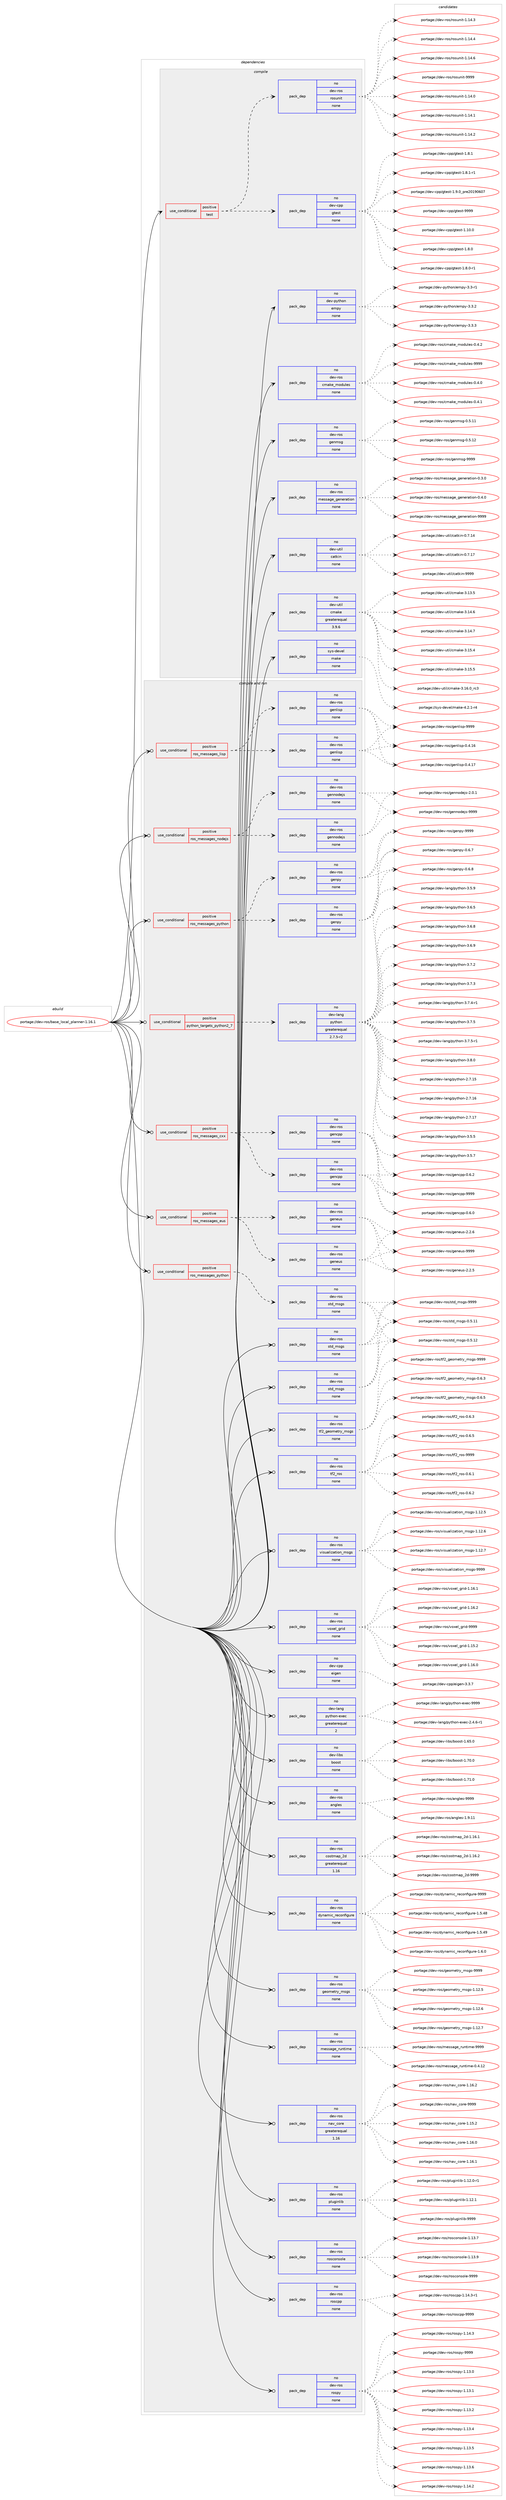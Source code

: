 digraph prolog {

# *************
# Graph options
# *************

newrank=true;
concentrate=true;
compound=true;
graph [rankdir=LR,fontname=Helvetica,fontsize=10,ranksep=1.5];#, ranksep=2.5, nodesep=0.2];
edge  [arrowhead=vee];
node  [fontname=Helvetica,fontsize=10];

# **********
# The ebuild
# **********

subgraph cluster_leftcol {
color=gray;
rank=same;
label=<<i>ebuild</i>>;
id [label="portage://dev-ros/base_local_planner-1.16.1", color=red, width=4, href="../dev-ros/base_local_planner-1.16.1.svg"];
}

# ****************
# The dependencies
# ****************

subgraph cluster_midcol {
color=gray;
label=<<i>dependencies</i>>;
subgraph cluster_compile {
fillcolor="#eeeeee";
style=filled;
label=<<i>compile</i>>;
subgraph cond42008 {
dependency183459 [label=<<TABLE BORDER="0" CELLBORDER="1" CELLSPACING="0" CELLPADDING="4"><TR><TD ROWSPAN="3" CELLPADDING="10">use_conditional</TD></TR><TR><TD>positive</TD></TR><TR><TD>test</TD></TR></TABLE>>, shape=none, color=red];
subgraph pack138033 {
dependency183460 [label=<<TABLE BORDER="0" CELLBORDER="1" CELLSPACING="0" CELLPADDING="4" WIDTH="220"><TR><TD ROWSPAN="6" CELLPADDING="30">pack_dep</TD></TR><TR><TD WIDTH="110">no</TD></TR><TR><TD>dev-cpp</TD></TR><TR><TD>gtest</TD></TR><TR><TD>none</TD></TR><TR><TD></TD></TR></TABLE>>, shape=none, color=blue];
}
dependency183459:e -> dependency183460:w [weight=20,style="dashed",arrowhead="vee"];
subgraph pack138034 {
dependency183461 [label=<<TABLE BORDER="0" CELLBORDER="1" CELLSPACING="0" CELLPADDING="4" WIDTH="220"><TR><TD ROWSPAN="6" CELLPADDING="30">pack_dep</TD></TR><TR><TD WIDTH="110">no</TD></TR><TR><TD>dev-ros</TD></TR><TR><TD>rosunit</TD></TR><TR><TD>none</TD></TR><TR><TD></TD></TR></TABLE>>, shape=none, color=blue];
}
dependency183459:e -> dependency183461:w [weight=20,style="dashed",arrowhead="vee"];
}
id:e -> dependency183459:w [weight=20,style="solid",arrowhead="vee"];
subgraph pack138035 {
dependency183462 [label=<<TABLE BORDER="0" CELLBORDER="1" CELLSPACING="0" CELLPADDING="4" WIDTH="220"><TR><TD ROWSPAN="6" CELLPADDING="30">pack_dep</TD></TR><TR><TD WIDTH="110">no</TD></TR><TR><TD>dev-python</TD></TR><TR><TD>empy</TD></TR><TR><TD>none</TD></TR><TR><TD></TD></TR></TABLE>>, shape=none, color=blue];
}
id:e -> dependency183462:w [weight=20,style="solid",arrowhead="vee"];
subgraph pack138036 {
dependency183463 [label=<<TABLE BORDER="0" CELLBORDER="1" CELLSPACING="0" CELLPADDING="4" WIDTH="220"><TR><TD ROWSPAN="6" CELLPADDING="30">pack_dep</TD></TR><TR><TD WIDTH="110">no</TD></TR><TR><TD>dev-ros</TD></TR><TR><TD>cmake_modules</TD></TR><TR><TD>none</TD></TR><TR><TD></TD></TR></TABLE>>, shape=none, color=blue];
}
id:e -> dependency183463:w [weight=20,style="solid",arrowhead="vee"];
subgraph pack138037 {
dependency183464 [label=<<TABLE BORDER="0" CELLBORDER="1" CELLSPACING="0" CELLPADDING="4" WIDTH="220"><TR><TD ROWSPAN="6" CELLPADDING="30">pack_dep</TD></TR><TR><TD WIDTH="110">no</TD></TR><TR><TD>dev-ros</TD></TR><TR><TD>genmsg</TD></TR><TR><TD>none</TD></TR><TR><TD></TD></TR></TABLE>>, shape=none, color=blue];
}
id:e -> dependency183464:w [weight=20,style="solid",arrowhead="vee"];
subgraph pack138038 {
dependency183465 [label=<<TABLE BORDER="0" CELLBORDER="1" CELLSPACING="0" CELLPADDING="4" WIDTH="220"><TR><TD ROWSPAN="6" CELLPADDING="30">pack_dep</TD></TR><TR><TD WIDTH="110">no</TD></TR><TR><TD>dev-ros</TD></TR><TR><TD>message_generation</TD></TR><TR><TD>none</TD></TR><TR><TD></TD></TR></TABLE>>, shape=none, color=blue];
}
id:e -> dependency183465:w [weight=20,style="solid",arrowhead="vee"];
subgraph pack138039 {
dependency183466 [label=<<TABLE BORDER="0" CELLBORDER="1" CELLSPACING="0" CELLPADDING="4" WIDTH="220"><TR><TD ROWSPAN="6" CELLPADDING="30">pack_dep</TD></TR><TR><TD WIDTH="110">no</TD></TR><TR><TD>dev-util</TD></TR><TR><TD>catkin</TD></TR><TR><TD>none</TD></TR><TR><TD></TD></TR></TABLE>>, shape=none, color=blue];
}
id:e -> dependency183466:w [weight=20,style="solid",arrowhead="vee"];
subgraph pack138040 {
dependency183467 [label=<<TABLE BORDER="0" CELLBORDER="1" CELLSPACING="0" CELLPADDING="4" WIDTH="220"><TR><TD ROWSPAN="6" CELLPADDING="30">pack_dep</TD></TR><TR><TD WIDTH="110">no</TD></TR><TR><TD>dev-util</TD></TR><TR><TD>cmake</TD></TR><TR><TD>greaterequal</TD></TR><TR><TD>3.9.6</TD></TR></TABLE>>, shape=none, color=blue];
}
id:e -> dependency183467:w [weight=20,style="solid",arrowhead="vee"];
subgraph pack138041 {
dependency183468 [label=<<TABLE BORDER="0" CELLBORDER="1" CELLSPACING="0" CELLPADDING="4" WIDTH="220"><TR><TD ROWSPAN="6" CELLPADDING="30">pack_dep</TD></TR><TR><TD WIDTH="110">no</TD></TR><TR><TD>sys-devel</TD></TR><TR><TD>make</TD></TR><TR><TD>none</TD></TR><TR><TD></TD></TR></TABLE>>, shape=none, color=blue];
}
id:e -> dependency183468:w [weight=20,style="solid",arrowhead="vee"];
}
subgraph cluster_compileandrun {
fillcolor="#eeeeee";
style=filled;
label=<<i>compile and run</i>>;
subgraph cond42009 {
dependency183469 [label=<<TABLE BORDER="0" CELLBORDER="1" CELLSPACING="0" CELLPADDING="4"><TR><TD ROWSPAN="3" CELLPADDING="10">use_conditional</TD></TR><TR><TD>positive</TD></TR><TR><TD>python_targets_python2_7</TD></TR></TABLE>>, shape=none, color=red];
subgraph pack138042 {
dependency183470 [label=<<TABLE BORDER="0" CELLBORDER="1" CELLSPACING="0" CELLPADDING="4" WIDTH="220"><TR><TD ROWSPAN="6" CELLPADDING="30">pack_dep</TD></TR><TR><TD WIDTH="110">no</TD></TR><TR><TD>dev-lang</TD></TR><TR><TD>python</TD></TR><TR><TD>greaterequal</TD></TR><TR><TD>2.7.5-r2</TD></TR></TABLE>>, shape=none, color=blue];
}
dependency183469:e -> dependency183470:w [weight=20,style="dashed",arrowhead="vee"];
}
id:e -> dependency183469:w [weight=20,style="solid",arrowhead="odotvee"];
subgraph cond42010 {
dependency183471 [label=<<TABLE BORDER="0" CELLBORDER="1" CELLSPACING="0" CELLPADDING="4"><TR><TD ROWSPAN="3" CELLPADDING="10">use_conditional</TD></TR><TR><TD>positive</TD></TR><TR><TD>ros_messages_cxx</TD></TR></TABLE>>, shape=none, color=red];
subgraph pack138043 {
dependency183472 [label=<<TABLE BORDER="0" CELLBORDER="1" CELLSPACING="0" CELLPADDING="4" WIDTH="220"><TR><TD ROWSPAN="6" CELLPADDING="30">pack_dep</TD></TR><TR><TD WIDTH="110">no</TD></TR><TR><TD>dev-ros</TD></TR><TR><TD>gencpp</TD></TR><TR><TD>none</TD></TR><TR><TD></TD></TR></TABLE>>, shape=none, color=blue];
}
dependency183471:e -> dependency183472:w [weight=20,style="dashed",arrowhead="vee"];
subgraph pack138044 {
dependency183473 [label=<<TABLE BORDER="0" CELLBORDER="1" CELLSPACING="0" CELLPADDING="4" WIDTH="220"><TR><TD ROWSPAN="6" CELLPADDING="30">pack_dep</TD></TR><TR><TD WIDTH="110">no</TD></TR><TR><TD>dev-ros</TD></TR><TR><TD>gencpp</TD></TR><TR><TD>none</TD></TR><TR><TD></TD></TR></TABLE>>, shape=none, color=blue];
}
dependency183471:e -> dependency183473:w [weight=20,style="dashed",arrowhead="vee"];
}
id:e -> dependency183471:w [weight=20,style="solid",arrowhead="odotvee"];
subgraph cond42011 {
dependency183474 [label=<<TABLE BORDER="0" CELLBORDER="1" CELLSPACING="0" CELLPADDING="4"><TR><TD ROWSPAN="3" CELLPADDING="10">use_conditional</TD></TR><TR><TD>positive</TD></TR><TR><TD>ros_messages_eus</TD></TR></TABLE>>, shape=none, color=red];
subgraph pack138045 {
dependency183475 [label=<<TABLE BORDER="0" CELLBORDER="1" CELLSPACING="0" CELLPADDING="4" WIDTH="220"><TR><TD ROWSPAN="6" CELLPADDING="30">pack_dep</TD></TR><TR><TD WIDTH="110">no</TD></TR><TR><TD>dev-ros</TD></TR><TR><TD>geneus</TD></TR><TR><TD>none</TD></TR><TR><TD></TD></TR></TABLE>>, shape=none, color=blue];
}
dependency183474:e -> dependency183475:w [weight=20,style="dashed",arrowhead="vee"];
subgraph pack138046 {
dependency183476 [label=<<TABLE BORDER="0" CELLBORDER="1" CELLSPACING="0" CELLPADDING="4" WIDTH="220"><TR><TD ROWSPAN="6" CELLPADDING="30">pack_dep</TD></TR><TR><TD WIDTH="110">no</TD></TR><TR><TD>dev-ros</TD></TR><TR><TD>geneus</TD></TR><TR><TD>none</TD></TR><TR><TD></TD></TR></TABLE>>, shape=none, color=blue];
}
dependency183474:e -> dependency183476:w [weight=20,style="dashed",arrowhead="vee"];
}
id:e -> dependency183474:w [weight=20,style="solid",arrowhead="odotvee"];
subgraph cond42012 {
dependency183477 [label=<<TABLE BORDER="0" CELLBORDER="1" CELLSPACING="0" CELLPADDING="4"><TR><TD ROWSPAN="3" CELLPADDING="10">use_conditional</TD></TR><TR><TD>positive</TD></TR><TR><TD>ros_messages_lisp</TD></TR></TABLE>>, shape=none, color=red];
subgraph pack138047 {
dependency183478 [label=<<TABLE BORDER="0" CELLBORDER="1" CELLSPACING="0" CELLPADDING="4" WIDTH="220"><TR><TD ROWSPAN="6" CELLPADDING="30">pack_dep</TD></TR><TR><TD WIDTH="110">no</TD></TR><TR><TD>dev-ros</TD></TR><TR><TD>genlisp</TD></TR><TR><TD>none</TD></TR><TR><TD></TD></TR></TABLE>>, shape=none, color=blue];
}
dependency183477:e -> dependency183478:w [weight=20,style="dashed",arrowhead="vee"];
subgraph pack138048 {
dependency183479 [label=<<TABLE BORDER="0" CELLBORDER="1" CELLSPACING="0" CELLPADDING="4" WIDTH="220"><TR><TD ROWSPAN="6" CELLPADDING="30">pack_dep</TD></TR><TR><TD WIDTH="110">no</TD></TR><TR><TD>dev-ros</TD></TR><TR><TD>genlisp</TD></TR><TR><TD>none</TD></TR><TR><TD></TD></TR></TABLE>>, shape=none, color=blue];
}
dependency183477:e -> dependency183479:w [weight=20,style="dashed",arrowhead="vee"];
}
id:e -> dependency183477:w [weight=20,style="solid",arrowhead="odotvee"];
subgraph cond42013 {
dependency183480 [label=<<TABLE BORDER="0" CELLBORDER="1" CELLSPACING="0" CELLPADDING="4"><TR><TD ROWSPAN="3" CELLPADDING="10">use_conditional</TD></TR><TR><TD>positive</TD></TR><TR><TD>ros_messages_nodejs</TD></TR></TABLE>>, shape=none, color=red];
subgraph pack138049 {
dependency183481 [label=<<TABLE BORDER="0" CELLBORDER="1" CELLSPACING="0" CELLPADDING="4" WIDTH="220"><TR><TD ROWSPAN="6" CELLPADDING="30">pack_dep</TD></TR><TR><TD WIDTH="110">no</TD></TR><TR><TD>dev-ros</TD></TR><TR><TD>gennodejs</TD></TR><TR><TD>none</TD></TR><TR><TD></TD></TR></TABLE>>, shape=none, color=blue];
}
dependency183480:e -> dependency183481:w [weight=20,style="dashed",arrowhead="vee"];
subgraph pack138050 {
dependency183482 [label=<<TABLE BORDER="0" CELLBORDER="1" CELLSPACING="0" CELLPADDING="4" WIDTH="220"><TR><TD ROWSPAN="6" CELLPADDING="30">pack_dep</TD></TR><TR><TD WIDTH="110">no</TD></TR><TR><TD>dev-ros</TD></TR><TR><TD>gennodejs</TD></TR><TR><TD>none</TD></TR><TR><TD></TD></TR></TABLE>>, shape=none, color=blue];
}
dependency183480:e -> dependency183482:w [weight=20,style="dashed",arrowhead="vee"];
}
id:e -> dependency183480:w [weight=20,style="solid",arrowhead="odotvee"];
subgraph cond42014 {
dependency183483 [label=<<TABLE BORDER="0" CELLBORDER="1" CELLSPACING="0" CELLPADDING="4"><TR><TD ROWSPAN="3" CELLPADDING="10">use_conditional</TD></TR><TR><TD>positive</TD></TR><TR><TD>ros_messages_python</TD></TR></TABLE>>, shape=none, color=red];
subgraph pack138051 {
dependency183484 [label=<<TABLE BORDER="0" CELLBORDER="1" CELLSPACING="0" CELLPADDING="4" WIDTH="220"><TR><TD ROWSPAN="6" CELLPADDING="30">pack_dep</TD></TR><TR><TD WIDTH="110">no</TD></TR><TR><TD>dev-ros</TD></TR><TR><TD>genpy</TD></TR><TR><TD>none</TD></TR><TR><TD></TD></TR></TABLE>>, shape=none, color=blue];
}
dependency183483:e -> dependency183484:w [weight=20,style="dashed",arrowhead="vee"];
subgraph pack138052 {
dependency183485 [label=<<TABLE BORDER="0" CELLBORDER="1" CELLSPACING="0" CELLPADDING="4" WIDTH="220"><TR><TD ROWSPAN="6" CELLPADDING="30">pack_dep</TD></TR><TR><TD WIDTH="110">no</TD></TR><TR><TD>dev-ros</TD></TR><TR><TD>genpy</TD></TR><TR><TD>none</TD></TR><TR><TD></TD></TR></TABLE>>, shape=none, color=blue];
}
dependency183483:e -> dependency183485:w [weight=20,style="dashed",arrowhead="vee"];
}
id:e -> dependency183483:w [weight=20,style="solid",arrowhead="odotvee"];
subgraph cond42015 {
dependency183486 [label=<<TABLE BORDER="0" CELLBORDER="1" CELLSPACING="0" CELLPADDING="4"><TR><TD ROWSPAN="3" CELLPADDING="10">use_conditional</TD></TR><TR><TD>positive</TD></TR><TR><TD>ros_messages_python</TD></TR></TABLE>>, shape=none, color=red];
subgraph pack138053 {
dependency183487 [label=<<TABLE BORDER="0" CELLBORDER="1" CELLSPACING="0" CELLPADDING="4" WIDTH="220"><TR><TD ROWSPAN="6" CELLPADDING="30">pack_dep</TD></TR><TR><TD WIDTH="110">no</TD></TR><TR><TD>dev-ros</TD></TR><TR><TD>std_msgs</TD></TR><TR><TD>none</TD></TR><TR><TD></TD></TR></TABLE>>, shape=none, color=blue];
}
dependency183486:e -> dependency183487:w [weight=20,style="dashed",arrowhead="vee"];
}
id:e -> dependency183486:w [weight=20,style="solid",arrowhead="odotvee"];
subgraph pack138054 {
dependency183488 [label=<<TABLE BORDER="0" CELLBORDER="1" CELLSPACING="0" CELLPADDING="4" WIDTH="220"><TR><TD ROWSPAN="6" CELLPADDING="30">pack_dep</TD></TR><TR><TD WIDTH="110">no</TD></TR><TR><TD>dev-cpp</TD></TR><TR><TD>eigen</TD></TR><TR><TD>none</TD></TR><TR><TD></TD></TR></TABLE>>, shape=none, color=blue];
}
id:e -> dependency183488:w [weight=20,style="solid",arrowhead="odotvee"];
subgraph pack138055 {
dependency183489 [label=<<TABLE BORDER="0" CELLBORDER="1" CELLSPACING="0" CELLPADDING="4" WIDTH="220"><TR><TD ROWSPAN="6" CELLPADDING="30">pack_dep</TD></TR><TR><TD WIDTH="110">no</TD></TR><TR><TD>dev-lang</TD></TR><TR><TD>python-exec</TD></TR><TR><TD>greaterequal</TD></TR><TR><TD>2</TD></TR></TABLE>>, shape=none, color=blue];
}
id:e -> dependency183489:w [weight=20,style="solid",arrowhead="odotvee"];
subgraph pack138056 {
dependency183490 [label=<<TABLE BORDER="0" CELLBORDER="1" CELLSPACING="0" CELLPADDING="4" WIDTH="220"><TR><TD ROWSPAN="6" CELLPADDING="30">pack_dep</TD></TR><TR><TD WIDTH="110">no</TD></TR><TR><TD>dev-libs</TD></TR><TR><TD>boost</TD></TR><TR><TD>none</TD></TR><TR><TD></TD></TR></TABLE>>, shape=none, color=blue];
}
id:e -> dependency183490:w [weight=20,style="solid",arrowhead="odotvee"];
subgraph pack138057 {
dependency183491 [label=<<TABLE BORDER="0" CELLBORDER="1" CELLSPACING="0" CELLPADDING="4" WIDTH="220"><TR><TD ROWSPAN="6" CELLPADDING="30">pack_dep</TD></TR><TR><TD WIDTH="110">no</TD></TR><TR><TD>dev-ros</TD></TR><TR><TD>angles</TD></TR><TR><TD>none</TD></TR><TR><TD></TD></TR></TABLE>>, shape=none, color=blue];
}
id:e -> dependency183491:w [weight=20,style="solid",arrowhead="odotvee"];
subgraph pack138058 {
dependency183492 [label=<<TABLE BORDER="0" CELLBORDER="1" CELLSPACING="0" CELLPADDING="4" WIDTH="220"><TR><TD ROWSPAN="6" CELLPADDING="30">pack_dep</TD></TR><TR><TD WIDTH="110">no</TD></TR><TR><TD>dev-ros</TD></TR><TR><TD>costmap_2d</TD></TR><TR><TD>greaterequal</TD></TR><TR><TD>1.16</TD></TR></TABLE>>, shape=none, color=blue];
}
id:e -> dependency183492:w [weight=20,style="solid",arrowhead="odotvee"];
subgraph pack138059 {
dependency183493 [label=<<TABLE BORDER="0" CELLBORDER="1" CELLSPACING="0" CELLPADDING="4" WIDTH="220"><TR><TD ROWSPAN="6" CELLPADDING="30">pack_dep</TD></TR><TR><TD WIDTH="110">no</TD></TR><TR><TD>dev-ros</TD></TR><TR><TD>dynamic_reconfigure</TD></TR><TR><TD>none</TD></TR><TR><TD></TD></TR></TABLE>>, shape=none, color=blue];
}
id:e -> dependency183493:w [weight=20,style="solid",arrowhead="odotvee"];
subgraph pack138060 {
dependency183494 [label=<<TABLE BORDER="0" CELLBORDER="1" CELLSPACING="0" CELLPADDING="4" WIDTH="220"><TR><TD ROWSPAN="6" CELLPADDING="30">pack_dep</TD></TR><TR><TD WIDTH="110">no</TD></TR><TR><TD>dev-ros</TD></TR><TR><TD>geometry_msgs</TD></TR><TR><TD>none</TD></TR><TR><TD></TD></TR></TABLE>>, shape=none, color=blue];
}
id:e -> dependency183494:w [weight=20,style="solid",arrowhead="odotvee"];
subgraph pack138061 {
dependency183495 [label=<<TABLE BORDER="0" CELLBORDER="1" CELLSPACING="0" CELLPADDING="4" WIDTH="220"><TR><TD ROWSPAN="6" CELLPADDING="30">pack_dep</TD></TR><TR><TD WIDTH="110">no</TD></TR><TR><TD>dev-ros</TD></TR><TR><TD>message_runtime</TD></TR><TR><TD>none</TD></TR><TR><TD></TD></TR></TABLE>>, shape=none, color=blue];
}
id:e -> dependency183495:w [weight=20,style="solid",arrowhead="odotvee"];
subgraph pack138062 {
dependency183496 [label=<<TABLE BORDER="0" CELLBORDER="1" CELLSPACING="0" CELLPADDING="4" WIDTH="220"><TR><TD ROWSPAN="6" CELLPADDING="30">pack_dep</TD></TR><TR><TD WIDTH="110">no</TD></TR><TR><TD>dev-ros</TD></TR><TR><TD>nav_core</TD></TR><TR><TD>greaterequal</TD></TR><TR><TD>1.16</TD></TR></TABLE>>, shape=none, color=blue];
}
id:e -> dependency183496:w [weight=20,style="solid",arrowhead="odotvee"];
subgraph pack138063 {
dependency183497 [label=<<TABLE BORDER="0" CELLBORDER="1" CELLSPACING="0" CELLPADDING="4" WIDTH="220"><TR><TD ROWSPAN="6" CELLPADDING="30">pack_dep</TD></TR><TR><TD WIDTH="110">no</TD></TR><TR><TD>dev-ros</TD></TR><TR><TD>pluginlib</TD></TR><TR><TD>none</TD></TR><TR><TD></TD></TR></TABLE>>, shape=none, color=blue];
}
id:e -> dependency183497:w [weight=20,style="solid",arrowhead="odotvee"];
subgraph pack138064 {
dependency183498 [label=<<TABLE BORDER="0" CELLBORDER="1" CELLSPACING="0" CELLPADDING="4" WIDTH="220"><TR><TD ROWSPAN="6" CELLPADDING="30">pack_dep</TD></TR><TR><TD WIDTH="110">no</TD></TR><TR><TD>dev-ros</TD></TR><TR><TD>rosconsole</TD></TR><TR><TD>none</TD></TR><TR><TD></TD></TR></TABLE>>, shape=none, color=blue];
}
id:e -> dependency183498:w [weight=20,style="solid",arrowhead="odotvee"];
subgraph pack138065 {
dependency183499 [label=<<TABLE BORDER="0" CELLBORDER="1" CELLSPACING="0" CELLPADDING="4" WIDTH="220"><TR><TD ROWSPAN="6" CELLPADDING="30">pack_dep</TD></TR><TR><TD WIDTH="110">no</TD></TR><TR><TD>dev-ros</TD></TR><TR><TD>roscpp</TD></TR><TR><TD>none</TD></TR><TR><TD></TD></TR></TABLE>>, shape=none, color=blue];
}
id:e -> dependency183499:w [weight=20,style="solid",arrowhead="odotvee"];
subgraph pack138066 {
dependency183500 [label=<<TABLE BORDER="0" CELLBORDER="1" CELLSPACING="0" CELLPADDING="4" WIDTH="220"><TR><TD ROWSPAN="6" CELLPADDING="30">pack_dep</TD></TR><TR><TD WIDTH="110">no</TD></TR><TR><TD>dev-ros</TD></TR><TR><TD>rospy</TD></TR><TR><TD>none</TD></TR><TR><TD></TD></TR></TABLE>>, shape=none, color=blue];
}
id:e -> dependency183500:w [weight=20,style="solid",arrowhead="odotvee"];
subgraph pack138067 {
dependency183501 [label=<<TABLE BORDER="0" CELLBORDER="1" CELLSPACING="0" CELLPADDING="4" WIDTH="220"><TR><TD ROWSPAN="6" CELLPADDING="30">pack_dep</TD></TR><TR><TD WIDTH="110">no</TD></TR><TR><TD>dev-ros</TD></TR><TR><TD>std_msgs</TD></TR><TR><TD>none</TD></TR><TR><TD></TD></TR></TABLE>>, shape=none, color=blue];
}
id:e -> dependency183501:w [weight=20,style="solid",arrowhead="odotvee"];
subgraph pack138068 {
dependency183502 [label=<<TABLE BORDER="0" CELLBORDER="1" CELLSPACING="0" CELLPADDING="4" WIDTH="220"><TR><TD ROWSPAN="6" CELLPADDING="30">pack_dep</TD></TR><TR><TD WIDTH="110">no</TD></TR><TR><TD>dev-ros</TD></TR><TR><TD>std_msgs</TD></TR><TR><TD>none</TD></TR><TR><TD></TD></TR></TABLE>>, shape=none, color=blue];
}
id:e -> dependency183502:w [weight=20,style="solid",arrowhead="odotvee"];
subgraph pack138069 {
dependency183503 [label=<<TABLE BORDER="0" CELLBORDER="1" CELLSPACING="0" CELLPADDING="4" WIDTH="220"><TR><TD ROWSPAN="6" CELLPADDING="30">pack_dep</TD></TR><TR><TD WIDTH="110">no</TD></TR><TR><TD>dev-ros</TD></TR><TR><TD>tf2_geometry_msgs</TD></TR><TR><TD>none</TD></TR><TR><TD></TD></TR></TABLE>>, shape=none, color=blue];
}
id:e -> dependency183503:w [weight=20,style="solid",arrowhead="odotvee"];
subgraph pack138070 {
dependency183504 [label=<<TABLE BORDER="0" CELLBORDER="1" CELLSPACING="0" CELLPADDING="4" WIDTH="220"><TR><TD ROWSPAN="6" CELLPADDING="30">pack_dep</TD></TR><TR><TD WIDTH="110">no</TD></TR><TR><TD>dev-ros</TD></TR><TR><TD>tf2_ros</TD></TR><TR><TD>none</TD></TR><TR><TD></TD></TR></TABLE>>, shape=none, color=blue];
}
id:e -> dependency183504:w [weight=20,style="solid",arrowhead="odotvee"];
subgraph pack138071 {
dependency183505 [label=<<TABLE BORDER="0" CELLBORDER="1" CELLSPACING="0" CELLPADDING="4" WIDTH="220"><TR><TD ROWSPAN="6" CELLPADDING="30">pack_dep</TD></TR><TR><TD WIDTH="110">no</TD></TR><TR><TD>dev-ros</TD></TR><TR><TD>visualization_msgs</TD></TR><TR><TD>none</TD></TR><TR><TD></TD></TR></TABLE>>, shape=none, color=blue];
}
id:e -> dependency183505:w [weight=20,style="solid",arrowhead="odotvee"];
subgraph pack138072 {
dependency183506 [label=<<TABLE BORDER="0" CELLBORDER="1" CELLSPACING="0" CELLPADDING="4" WIDTH="220"><TR><TD ROWSPAN="6" CELLPADDING="30">pack_dep</TD></TR><TR><TD WIDTH="110">no</TD></TR><TR><TD>dev-ros</TD></TR><TR><TD>voxel_grid</TD></TR><TR><TD>none</TD></TR><TR><TD></TD></TR></TABLE>>, shape=none, color=blue];
}
id:e -> dependency183506:w [weight=20,style="solid",arrowhead="odotvee"];
}
subgraph cluster_run {
fillcolor="#eeeeee";
style=filled;
label=<<i>run</i>>;
}
}

# **************
# The candidates
# **************

subgraph cluster_choices {
rank=same;
color=gray;
label=<<i>candidates</i>>;

subgraph choice138033 {
color=black;
nodesep=1;
choiceportage10010111845991121124710311610111511645494649484648 [label="portage://dev-cpp/gtest-1.10.0", color=red, width=4,href="../dev-cpp/gtest-1.10.0.svg"];
choiceportage100101118459911211247103116101115116454946564648 [label="portage://dev-cpp/gtest-1.8.0", color=red, width=4,href="../dev-cpp/gtest-1.8.0.svg"];
choiceportage1001011184599112112471031161011151164549465646484511449 [label="portage://dev-cpp/gtest-1.8.0-r1", color=red, width=4,href="../dev-cpp/gtest-1.8.0-r1.svg"];
choiceportage100101118459911211247103116101115116454946564649 [label="portage://dev-cpp/gtest-1.8.1", color=red, width=4,href="../dev-cpp/gtest-1.8.1.svg"];
choiceportage1001011184599112112471031161011151164549465646494511449 [label="portage://dev-cpp/gtest-1.8.1-r1", color=red, width=4,href="../dev-cpp/gtest-1.8.1-r1.svg"];
choiceportage100101118459911211247103116101115116454946574648951121141015048495748544855 [label="portage://dev-cpp/gtest-1.9.0_pre20190607", color=red, width=4,href="../dev-cpp/gtest-1.9.0_pre20190607.svg"];
choiceportage1001011184599112112471031161011151164557575757 [label="portage://dev-cpp/gtest-9999", color=red, width=4,href="../dev-cpp/gtest-9999.svg"];
dependency183460:e -> choiceportage10010111845991121124710311610111511645494649484648:w [style=dotted,weight="100"];
dependency183460:e -> choiceportage100101118459911211247103116101115116454946564648:w [style=dotted,weight="100"];
dependency183460:e -> choiceportage1001011184599112112471031161011151164549465646484511449:w [style=dotted,weight="100"];
dependency183460:e -> choiceportage100101118459911211247103116101115116454946564649:w [style=dotted,weight="100"];
dependency183460:e -> choiceportage1001011184599112112471031161011151164549465646494511449:w [style=dotted,weight="100"];
dependency183460:e -> choiceportage100101118459911211247103116101115116454946574648951121141015048495748544855:w [style=dotted,weight="100"];
dependency183460:e -> choiceportage1001011184599112112471031161011151164557575757:w [style=dotted,weight="100"];
}
subgraph choice138034 {
color=black;
nodesep=1;
choiceportage100101118451141111154711411111511711010511645494649524648 [label="portage://dev-ros/rosunit-1.14.0", color=red, width=4,href="../dev-ros/rosunit-1.14.0.svg"];
choiceportage100101118451141111154711411111511711010511645494649524649 [label="portage://dev-ros/rosunit-1.14.1", color=red, width=4,href="../dev-ros/rosunit-1.14.1.svg"];
choiceportage100101118451141111154711411111511711010511645494649524650 [label="portage://dev-ros/rosunit-1.14.2", color=red, width=4,href="../dev-ros/rosunit-1.14.2.svg"];
choiceportage100101118451141111154711411111511711010511645494649524651 [label="portage://dev-ros/rosunit-1.14.3", color=red, width=4,href="../dev-ros/rosunit-1.14.3.svg"];
choiceportage100101118451141111154711411111511711010511645494649524652 [label="portage://dev-ros/rosunit-1.14.4", color=red, width=4,href="../dev-ros/rosunit-1.14.4.svg"];
choiceportage100101118451141111154711411111511711010511645494649524654 [label="portage://dev-ros/rosunit-1.14.6", color=red, width=4,href="../dev-ros/rosunit-1.14.6.svg"];
choiceportage10010111845114111115471141111151171101051164557575757 [label="portage://dev-ros/rosunit-9999", color=red, width=4,href="../dev-ros/rosunit-9999.svg"];
dependency183461:e -> choiceportage100101118451141111154711411111511711010511645494649524648:w [style=dotted,weight="100"];
dependency183461:e -> choiceportage100101118451141111154711411111511711010511645494649524649:w [style=dotted,weight="100"];
dependency183461:e -> choiceportage100101118451141111154711411111511711010511645494649524650:w [style=dotted,weight="100"];
dependency183461:e -> choiceportage100101118451141111154711411111511711010511645494649524651:w [style=dotted,weight="100"];
dependency183461:e -> choiceportage100101118451141111154711411111511711010511645494649524652:w [style=dotted,weight="100"];
dependency183461:e -> choiceportage100101118451141111154711411111511711010511645494649524654:w [style=dotted,weight="100"];
dependency183461:e -> choiceportage10010111845114111115471141111151171101051164557575757:w [style=dotted,weight="100"];
}
subgraph choice138035 {
color=black;
nodesep=1;
choiceportage1001011184511212111610411111047101109112121455146514511449 [label="portage://dev-python/empy-3.3-r1", color=red, width=4,href="../dev-python/empy-3.3-r1.svg"];
choiceportage1001011184511212111610411111047101109112121455146514650 [label="portage://dev-python/empy-3.3.2", color=red, width=4,href="../dev-python/empy-3.3.2.svg"];
choiceportage1001011184511212111610411111047101109112121455146514651 [label="portage://dev-python/empy-3.3.3", color=red, width=4,href="../dev-python/empy-3.3.3.svg"];
dependency183462:e -> choiceportage1001011184511212111610411111047101109112121455146514511449:w [style=dotted,weight="100"];
dependency183462:e -> choiceportage1001011184511212111610411111047101109112121455146514650:w [style=dotted,weight="100"];
dependency183462:e -> choiceportage1001011184511212111610411111047101109112121455146514651:w [style=dotted,weight="100"];
}
subgraph choice138036 {
color=black;
nodesep=1;
choiceportage1001011184511411111547991099710710195109111100117108101115454846524648 [label="portage://dev-ros/cmake_modules-0.4.0", color=red, width=4,href="../dev-ros/cmake_modules-0.4.0.svg"];
choiceportage1001011184511411111547991099710710195109111100117108101115454846524649 [label="portage://dev-ros/cmake_modules-0.4.1", color=red, width=4,href="../dev-ros/cmake_modules-0.4.1.svg"];
choiceportage1001011184511411111547991099710710195109111100117108101115454846524650 [label="portage://dev-ros/cmake_modules-0.4.2", color=red, width=4,href="../dev-ros/cmake_modules-0.4.2.svg"];
choiceportage10010111845114111115479910997107101951091111001171081011154557575757 [label="portage://dev-ros/cmake_modules-9999", color=red, width=4,href="../dev-ros/cmake_modules-9999.svg"];
dependency183463:e -> choiceportage1001011184511411111547991099710710195109111100117108101115454846524648:w [style=dotted,weight="100"];
dependency183463:e -> choiceportage1001011184511411111547991099710710195109111100117108101115454846524649:w [style=dotted,weight="100"];
dependency183463:e -> choiceportage1001011184511411111547991099710710195109111100117108101115454846524650:w [style=dotted,weight="100"];
dependency183463:e -> choiceportage10010111845114111115479910997107101951091111001171081011154557575757:w [style=dotted,weight="100"];
}
subgraph choice138037 {
color=black;
nodesep=1;
choiceportage100101118451141111154710310111010911510345484653464949 [label="portage://dev-ros/genmsg-0.5.11", color=red, width=4,href="../dev-ros/genmsg-0.5.11.svg"];
choiceportage100101118451141111154710310111010911510345484653464950 [label="portage://dev-ros/genmsg-0.5.12", color=red, width=4,href="../dev-ros/genmsg-0.5.12.svg"];
choiceportage10010111845114111115471031011101091151034557575757 [label="portage://dev-ros/genmsg-9999", color=red, width=4,href="../dev-ros/genmsg-9999.svg"];
dependency183464:e -> choiceportage100101118451141111154710310111010911510345484653464949:w [style=dotted,weight="100"];
dependency183464:e -> choiceportage100101118451141111154710310111010911510345484653464950:w [style=dotted,weight="100"];
dependency183464:e -> choiceportage10010111845114111115471031011101091151034557575757:w [style=dotted,weight="100"];
}
subgraph choice138038 {
color=black;
nodesep=1;
choiceportage1001011184511411111547109101115115971031019510310111010111497116105111110454846514648 [label="portage://dev-ros/message_generation-0.3.0", color=red, width=4,href="../dev-ros/message_generation-0.3.0.svg"];
choiceportage1001011184511411111547109101115115971031019510310111010111497116105111110454846524648 [label="portage://dev-ros/message_generation-0.4.0", color=red, width=4,href="../dev-ros/message_generation-0.4.0.svg"];
choiceportage10010111845114111115471091011151159710310195103101110101114971161051111104557575757 [label="portage://dev-ros/message_generation-9999", color=red, width=4,href="../dev-ros/message_generation-9999.svg"];
dependency183465:e -> choiceportage1001011184511411111547109101115115971031019510310111010111497116105111110454846514648:w [style=dotted,weight="100"];
dependency183465:e -> choiceportage1001011184511411111547109101115115971031019510310111010111497116105111110454846524648:w [style=dotted,weight="100"];
dependency183465:e -> choiceportage10010111845114111115471091011151159710310195103101110101114971161051111104557575757:w [style=dotted,weight="100"];
}
subgraph choice138039 {
color=black;
nodesep=1;
choiceportage1001011184511711610510847999711610710511045484655464952 [label="portage://dev-util/catkin-0.7.14", color=red, width=4,href="../dev-util/catkin-0.7.14.svg"];
choiceportage1001011184511711610510847999711610710511045484655464955 [label="portage://dev-util/catkin-0.7.17", color=red, width=4,href="../dev-util/catkin-0.7.17.svg"];
choiceportage100101118451171161051084799971161071051104557575757 [label="portage://dev-util/catkin-9999", color=red, width=4,href="../dev-util/catkin-9999.svg"];
dependency183466:e -> choiceportage1001011184511711610510847999711610710511045484655464952:w [style=dotted,weight="100"];
dependency183466:e -> choiceportage1001011184511711610510847999711610710511045484655464955:w [style=dotted,weight="100"];
dependency183466:e -> choiceportage100101118451171161051084799971161071051104557575757:w [style=dotted,weight="100"];
}
subgraph choice138040 {
color=black;
nodesep=1;
choiceportage1001011184511711610510847991099710710145514649514653 [label="portage://dev-util/cmake-3.13.5", color=red, width=4,href="../dev-util/cmake-3.13.5.svg"];
choiceportage1001011184511711610510847991099710710145514649524654 [label="portage://dev-util/cmake-3.14.6", color=red, width=4,href="../dev-util/cmake-3.14.6.svg"];
choiceportage1001011184511711610510847991099710710145514649524655 [label="portage://dev-util/cmake-3.14.7", color=red, width=4,href="../dev-util/cmake-3.14.7.svg"];
choiceportage1001011184511711610510847991099710710145514649534652 [label="portage://dev-util/cmake-3.15.4", color=red, width=4,href="../dev-util/cmake-3.15.4.svg"];
choiceportage1001011184511711610510847991099710710145514649534653 [label="portage://dev-util/cmake-3.15.5", color=red, width=4,href="../dev-util/cmake-3.15.5.svg"];
choiceportage1001011184511711610510847991099710710145514649544648951149951 [label="portage://dev-util/cmake-3.16.0_rc3", color=red, width=4,href="../dev-util/cmake-3.16.0_rc3.svg"];
dependency183467:e -> choiceportage1001011184511711610510847991099710710145514649514653:w [style=dotted,weight="100"];
dependency183467:e -> choiceportage1001011184511711610510847991099710710145514649524654:w [style=dotted,weight="100"];
dependency183467:e -> choiceportage1001011184511711610510847991099710710145514649524655:w [style=dotted,weight="100"];
dependency183467:e -> choiceportage1001011184511711610510847991099710710145514649534652:w [style=dotted,weight="100"];
dependency183467:e -> choiceportage1001011184511711610510847991099710710145514649534653:w [style=dotted,weight="100"];
dependency183467:e -> choiceportage1001011184511711610510847991099710710145514649544648951149951:w [style=dotted,weight="100"];
}
subgraph choice138041 {
color=black;
nodesep=1;
choiceportage1151211154510010111810110847109971071014552465046494511452 [label="portage://sys-devel/make-4.2.1-r4", color=red, width=4,href="../sys-devel/make-4.2.1-r4.svg"];
dependency183468:e -> choiceportage1151211154510010111810110847109971071014552465046494511452:w [style=dotted,weight="100"];
}
subgraph choice138042 {
color=black;
nodesep=1;
choiceportage10010111845108971101034711212111610411111045504655464953 [label="portage://dev-lang/python-2.7.15", color=red, width=4,href="../dev-lang/python-2.7.15.svg"];
choiceportage10010111845108971101034711212111610411111045504655464954 [label="portage://dev-lang/python-2.7.16", color=red, width=4,href="../dev-lang/python-2.7.16.svg"];
choiceportage10010111845108971101034711212111610411111045504655464955 [label="portage://dev-lang/python-2.7.17", color=red, width=4,href="../dev-lang/python-2.7.17.svg"];
choiceportage100101118451089711010347112121116104111110455146534653 [label="portage://dev-lang/python-3.5.5", color=red, width=4,href="../dev-lang/python-3.5.5.svg"];
choiceportage100101118451089711010347112121116104111110455146534655 [label="portage://dev-lang/python-3.5.7", color=red, width=4,href="../dev-lang/python-3.5.7.svg"];
choiceportage100101118451089711010347112121116104111110455146534657 [label="portage://dev-lang/python-3.5.9", color=red, width=4,href="../dev-lang/python-3.5.9.svg"];
choiceportage100101118451089711010347112121116104111110455146544653 [label="portage://dev-lang/python-3.6.5", color=red, width=4,href="../dev-lang/python-3.6.5.svg"];
choiceportage100101118451089711010347112121116104111110455146544656 [label="portage://dev-lang/python-3.6.8", color=red, width=4,href="../dev-lang/python-3.6.8.svg"];
choiceportage100101118451089711010347112121116104111110455146544657 [label="portage://dev-lang/python-3.6.9", color=red, width=4,href="../dev-lang/python-3.6.9.svg"];
choiceportage100101118451089711010347112121116104111110455146554650 [label="portage://dev-lang/python-3.7.2", color=red, width=4,href="../dev-lang/python-3.7.2.svg"];
choiceportage100101118451089711010347112121116104111110455146554651 [label="portage://dev-lang/python-3.7.3", color=red, width=4,href="../dev-lang/python-3.7.3.svg"];
choiceportage1001011184510897110103471121211161041111104551465546524511449 [label="portage://dev-lang/python-3.7.4-r1", color=red, width=4,href="../dev-lang/python-3.7.4-r1.svg"];
choiceportage100101118451089711010347112121116104111110455146554653 [label="portage://dev-lang/python-3.7.5", color=red, width=4,href="../dev-lang/python-3.7.5.svg"];
choiceportage1001011184510897110103471121211161041111104551465546534511449 [label="portage://dev-lang/python-3.7.5-r1", color=red, width=4,href="../dev-lang/python-3.7.5-r1.svg"];
choiceportage100101118451089711010347112121116104111110455146564648 [label="portage://dev-lang/python-3.8.0", color=red, width=4,href="../dev-lang/python-3.8.0.svg"];
dependency183470:e -> choiceportage10010111845108971101034711212111610411111045504655464953:w [style=dotted,weight="100"];
dependency183470:e -> choiceportage10010111845108971101034711212111610411111045504655464954:w [style=dotted,weight="100"];
dependency183470:e -> choiceportage10010111845108971101034711212111610411111045504655464955:w [style=dotted,weight="100"];
dependency183470:e -> choiceportage100101118451089711010347112121116104111110455146534653:w [style=dotted,weight="100"];
dependency183470:e -> choiceportage100101118451089711010347112121116104111110455146534655:w [style=dotted,weight="100"];
dependency183470:e -> choiceportage100101118451089711010347112121116104111110455146534657:w [style=dotted,weight="100"];
dependency183470:e -> choiceportage100101118451089711010347112121116104111110455146544653:w [style=dotted,weight="100"];
dependency183470:e -> choiceportage100101118451089711010347112121116104111110455146544656:w [style=dotted,weight="100"];
dependency183470:e -> choiceportage100101118451089711010347112121116104111110455146544657:w [style=dotted,weight="100"];
dependency183470:e -> choiceportage100101118451089711010347112121116104111110455146554650:w [style=dotted,weight="100"];
dependency183470:e -> choiceportage100101118451089711010347112121116104111110455146554651:w [style=dotted,weight="100"];
dependency183470:e -> choiceportage1001011184510897110103471121211161041111104551465546524511449:w [style=dotted,weight="100"];
dependency183470:e -> choiceportage100101118451089711010347112121116104111110455146554653:w [style=dotted,weight="100"];
dependency183470:e -> choiceportage1001011184510897110103471121211161041111104551465546534511449:w [style=dotted,weight="100"];
dependency183470:e -> choiceportage100101118451089711010347112121116104111110455146564648:w [style=dotted,weight="100"];
}
subgraph choice138043 {
color=black;
nodesep=1;
choiceportage100101118451141111154710310111099112112454846544648 [label="portage://dev-ros/gencpp-0.6.0", color=red, width=4,href="../dev-ros/gencpp-0.6.0.svg"];
choiceportage100101118451141111154710310111099112112454846544650 [label="portage://dev-ros/gencpp-0.6.2", color=red, width=4,href="../dev-ros/gencpp-0.6.2.svg"];
choiceportage1001011184511411111547103101110991121124557575757 [label="portage://dev-ros/gencpp-9999", color=red, width=4,href="../dev-ros/gencpp-9999.svg"];
dependency183472:e -> choiceportage100101118451141111154710310111099112112454846544648:w [style=dotted,weight="100"];
dependency183472:e -> choiceportage100101118451141111154710310111099112112454846544650:w [style=dotted,weight="100"];
dependency183472:e -> choiceportage1001011184511411111547103101110991121124557575757:w [style=dotted,weight="100"];
}
subgraph choice138044 {
color=black;
nodesep=1;
choiceportage100101118451141111154710310111099112112454846544648 [label="portage://dev-ros/gencpp-0.6.0", color=red, width=4,href="../dev-ros/gencpp-0.6.0.svg"];
choiceportage100101118451141111154710310111099112112454846544650 [label="portage://dev-ros/gencpp-0.6.2", color=red, width=4,href="../dev-ros/gencpp-0.6.2.svg"];
choiceportage1001011184511411111547103101110991121124557575757 [label="portage://dev-ros/gencpp-9999", color=red, width=4,href="../dev-ros/gencpp-9999.svg"];
dependency183473:e -> choiceportage100101118451141111154710310111099112112454846544648:w [style=dotted,weight="100"];
dependency183473:e -> choiceportage100101118451141111154710310111099112112454846544650:w [style=dotted,weight="100"];
dependency183473:e -> choiceportage1001011184511411111547103101110991121124557575757:w [style=dotted,weight="100"];
}
subgraph choice138045 {
color=black;
nodesep=1;
choiceportage1001011184511411111547103101110101117115455046504653 [label="portage://dev-ros/geneus-2.2.5", color=red, width=4,href="../dev-ros/geneus-2.2.5.svg"];
choiceportage1001011184511411111547103101110101117115455046504654 [label="portage://dev-ros/geneus-2.2.6", color=red, width=4,href="../dev-ros/geneus-2.2.6.svg"];
choiceportage10010111845114111115471031011101011171154557575757 [label="portage://dev-ros/geneus-9999", color=red, width=4,href="../dev-ros/geneus-9999.svg"];
dependency183475:e -> choiceportage1001011184511411111547103101110101117115455046504653:w [style=dotted,weight="100"];
dependency183475:e -> choiceportage1001011184511411111547103101110101117115455046504654:w [style=dotted,weight="100"];
dependency183475:e -> choiceportage10010111845114111115471031011101011171154557575757:w [style=dotted,weight="100"];
}
subgraph choice138046 {
color=black;
nodesep=1;
choiceportage1001011184511411111547103101110101117115455046504653 [label="portage://dev-ros/geneus-2.2.5", color=red, width=4,href="../dev-ros/geneus-2.2.5.svg"];
choiceportage1001011184511411111547103101110101117115455046504654 [label="portage://dev-ros/geneus-2.2.6", color=red, width=4,href="../dev-ros/geneus-2.2.6.svg"];
choiceportage10010111845114111115471031011101011171154557575757 [label="portage://dev-ros/geneus-9999", color=red, width=4,href="../dev-ros/geneus-9999.svg"];
dependency183476:e -> choiceportage1001011184511411111547103101110101117115455046504653:w [style=dotted,weight="100"];
dependency183476:e -> choiceportage1001011184511411111547103101110101117115455046504654:w [style=dotted,weight="100"];
dependency183476:e -> choiceportage10010111845114111115471031011101011171154557575757:w [style=dotted,weight="100"];
}
subgraph choice138047 {
color=black;
nodesep=1;
choiceportage100101118451141111154710310111010810511511245484652464954 [label="portage://dev-ros/genlisp-0.4.16", color=red, width=4,href="../dev-ros/genlisp-0.4.16.svg"];
choiceportage100101118451141111154710310111010810511511245484652464955 [label="portage://dev-ros/genlisp-0.4.17", color=red, width=4,href="../dev-ros/genlisp-0.4.17.svg"];
choiceportage10010111845114111115471031011101081051151124557575757 [label="portage://dev-ros/genlisp-9999", color=red, width=4,href="../dev-ros/genlisp-9999.svg"];
dependency183478:e -> choiceportage100101118451141111154710310111010810511511245484652464954:w [style=dotted,weight="100"];
dependency183478:e -> choiceportage100101118451141111154710310111010810511511245484652464955:w [style=dotted,weight="100"];
dependency183478:e -> choiceportage10010111845114111115471031011101081051151124557575757:w [style=dotted,weight="100"];
}
subgraph choice138048 {
color=black;
nodesep=1;
choiceportage100101118451141111154710310111010810511511245484652464954 [label="portage://dev-ros/genlisp-0.4.16", color=red, width=4,href="../dev-ros/genlisp-0.4.16.svg"];
choiceportage100101118451141111154710310111010810511511245484652464955 [label="portage://dev-ros/genlisp-0.4.17", color=red, width=4,href="../dev-ros/genlisp-0.4.17.svg"];
choiceportage10010111845114111115471031011101081051151124557575757 [label="portage://dev-ros/genlisp-9999", color=red, width=4,href="../dev-ros/genlisp-9999.svg"];
dependency183479:e -> choiceportage100101118451141111154710310111010810511511245484652464954:w [style=dotted,weight="100"];
dependency183479:e -> choiceportage100101118451141111154710310111010810511511245484652464955:w [style=dotted,weight="100"];
dependency183479:e -> choiceportage10010111845114111115471031011101081051151124557575757:w [style=dotted,weight="100"];
}
subgraph choice138049 {
color=black;
nodesep=1;
choiceportage1001011184511411111547103101110110111100101106115455046484649 [label="portage://dev-ros/gennodejs-2.0.1", color=red, width=4,href="../dev-ros/gennodejs-2.0.1.svg"];
choiceportage10010111845114111115471031011101101111001011061154557575757 [label="portage://dev-ros/gennodejs-9999", color=red, width=4,href="../dev-ros/gennodejs-9999.svg"];
dependency183481:e -> choiceportage1001011184511411111547103101110110111100101106115455046484649:w [style=dotted,weight="100"];
dependency183481:e -> choiceportage10010111845114111115471031011101101111001011061154557575757:w [style=dotted,weight="100"];
}
subgraph choice138050 {
color=black;
nodesep=1;
choiceportage1001011184511411111547103101110110111100101106115455046484649 [label="portage://dev-ros/gennodejs-2.0.1", color=red, width=4,href="../dev-ros/gennodejs-2.0.1.svg"];
choiceportage10010111845114111115471031011101101111001011061154557575757 [label="portage://dev-ros/gennodejs-9999", color=red, width=4,href="../dev-ros/gennodejs-9999.svg"];
dependency183482:e -> choiceportage1001011184511411111547103101110110111100101106115455046484649:w [style=dotted,weight="100"];
dependency183482:e -> choiceportage10010111845114111115471031011101101111001011061154557575757:w [style=dotted,weight="100"];
}
subgraph choice138051 {
color=black;
nodesep=1;
choiceportage1001011184511411111547103101110112121454846544655 [label="portage://dev-ros/genpy-0.6.7", color=red, width=4,href="../dev-ros/genpy-0.6.7.svg"];
choiceportage1001011184511411111547103101110112121454846544656 [label="portage://dev-ros/genpy-0.6.8", color=red, width=4,href="../dev-ros/genpy-0.6.8.svg"];
choiceportage10010111845114111115471031011101121214557575757 [label="portage://dev-ros/genpy-9999", color=red, width=4,href="../dev-ros/genpy-9999.svg"];
dependency183484:e -> choiceportage1001011184511411111547103101110112121454846544655:w [style=dotted,weight="100"];
dependency183484:e -> choiceportage1001011184511411111547103101110112121454846544656:w [style=dotted,weight="100"];
dependency183484:e -> choiceportage10010111845114111115471031011101121214557575757:w [style=dotted,weight="100"];
}
subgraph choice138052 {
color=black;
nodesep=1;
choiceportage1001011184511411111547103101110112121454846544655 [label="portage://dev-ros/genpy-0.6.7", color=red, width=4,href="../dev-ros/genpy-0.6.7.svg"];
choiceportage1001011184511411111547103101110112121454846544656 [label="portage://dev-ros/genpy-0.6.8", color=red, width=4,href="../dev-ros/genpy-0.6.8.svg"];
choiceportage10010111845114111115471031011101121214557575757 [label="portage://dev-ros/genpy-9999", color=red, width=4,href="../dev-ros/genpy-9999.svg"];
dependency183485:e -> choiceportage1001011184511411111547103101110112121454846544655:w [style=dotted,weight="100"];
dependency183485:e -> choiceportage1001011184511411111547103101110112121454846544656:w [style=dotted,weight="100"];
dependency183485:e -> choiceportage10010111845114111115471031011101121214557575757:w [style=dotted,weight="100"];
}
subgraph choice138053 {
color=black;
nodesep=1;
choiceportage10010111845114111115471151161009510911510311545484653464949 [label="portage://dev-ros/std_msgs-0.5.11", color=red, width=4,href="../dev-ros/std_msgs-0.5.11.svg"];
choiceportage10010111845114111115471151161009510911510311545484653464950 [label="portage://dev-ros/std_msgs-0.5.12", color=red, width=4,href="../dev-ros/std_msgs-0.5.12.svg"];
choiceportage1001011184511411111547115116100951091151031154557575757 [label="portage://dev-ros/std_msgs-9999", color=red, width=4,href="../dev-ros/std_msgs-9999.svg"];
dependency183487:e -> choiceportage10010111845114111115471151161009510911510311545484653464949:w [style=dotted,weight="100"];
dependency183487:e -> choiceportage10010111845114111115471151161009510911510311545484653464950:w [style=dotted,weight="100"];
dependency183487:e -> choiceportage1001011184511411111547115116100951091151031154557575757:w [style=dotted,weight="100"];
}
subgraph choice138054 {
color=black;
nodesep=1;
choiceportage100101118459911211247101105103101110455146514655 [label="portage://dev-cpp/eigen-3.3.7", color=red, width=4,href="../dev-cpp/eigen-3.3.7.svg"];
dependency183488:e -> choiceportage100101118459911211247101105103101110455146514655:w [style=dotted,weight="100"];
}
subgraph choice138055 {
color=black;
nodesep=1;
choiceportage10010111845108971101034711212111610411111045101120101994550465246544511449 [label="portage://dev-lang/python-exec-2.4.6-r1", color=red, width=4,href="../dev-lang/python-exec-2.4.6-r1.svg"];
choiceportage10010111845108971101034711212111610411111045101120101994557575757 [label="portage://dev-lang/python-exec-9999", color=red, width=4,href="../dev-lang/python-exec-9999.svg"];
dependency183489:e -> choiceportage10010111845108971101034711212111610411111045101120101994550465246544511449:w [style=dotted,weight="100"];
dependency183489:e -> choiceportage10010111845108971101034711212111610411111045101120101994557575757:w [style=dotted,weight="100"];
}
subgraph choice138056 {
color=black;
nodesep=1;
choiceportage1001011184510810598115479811111111511645494654534648 [label="portage://dev-libs/boost-1.65.0", color=red, width=4,href="../dev-libs/boost-1.65.0.svg"];
choiceportage1001011184510810598115479811111111511645494655484648 [label="portage://dev-libs/boost-1.70.0", color=red, width=4,href="../dev-libs/boost-1.70.0.svg"];
choiceportage1001011184510810598115479811111111511645494655494648 [label="portage://dev-libs/boost-1.71.0", color=red, width=4,href="../dev-libs/boost-1.71.0.svg"];
dependency183490:e -> choiceportage1001011184510810598115479811111111511645494654534648:w [style=dotted,weight="100"];
dependency183490:e -> choiceportage1001011184510810598115479811111111511645494655484648:w [style=dotted,weight="100"];
dependency183490:e -> choiceportage1001011184510810598115479811111111511645494655494648:w [style=dotted,weight="100"];
}
subgraph choice138057 {
color=black;
nodesep=1;
choiceportage10010111845114111115479711010310810111545494657464949 [label="portage://dev-ros/angles-1.9.11", color=red, width=4,href="../dev-ros/angles-1.9.11.svg"];
choiceportage1001011184511411111547971101031081011154557575757 [label="portage://dev-ros/angles-9999", color=red, width=4,href="../dev-ros/angles-9999.svg"];
dependency183491:e -> choiceportage10010111845114111115479711010310810111545494657464949:w [style=dotted,weight="100"];
dependency183491:e -> choiceportage1001011184511411111547971101031081011154557575757:w [style=dotted,weight="100"];
}
subgraph choice138058 {
color=black;
nodesep=1;
choiceportage10010111845114111115479911111511610997112955010045494649544649 [label="portage://dev-ros/costmap_2d-1.16.1", color=red, width=4,href="../dev-ros/costmap_2d-1.16.1.svg"];
choiceportage10010111845114111115479911111511610997112955010045494649544650 [label="portage://dev-ros/costmap_2d-1.16.2", color=red, width=4,href="../dev-ros/costmap_2d-1.16.2.svg"];
choiceportage1001011184511411111547991111151161099711295501004557575757 [label="portage://dev-ros/costmap_2d-9999", color=red, width=4,href="../dev-ros/costmap_2d-9999.svg"];
dependency183492:e -> choiceportage10010111845114111115479911111511610997112955010045494649544649:w [style=dotted,weight="100"];
dependency183492:e -> choiceportage10010111845114111115479911111511610997112955010045494649544650:w [style=dotted,weight="100"];
dependency183492:e -> choiceportage1001011184511411111547991111151161099711295501004557575757:w [style=dotted,weight="100"];
}
subgraph choice138059 {
color=black;
nodesep=1;
choiceportage10010111845114111115471001211109710910599951141019911111010210510311711410145494653465256 [label="portage://dev-ros/dynamic_reconfigure-1.5.48", color=red, width=4,href="../dev-ros/dynamic_reconfigure-1.5.48.svg"];
choiceportage10010111845114111115471001211109710910599951141019911111010210510311711410145494653465257 [label="portage://dev-ros/dynamic_reconfigure-1.5.49", color=red, width=4,href="../dev-ros/dynamic_reconfigure-1.5.49.svg"];
choiceportage100101118451141111154710012111097109105999511410199111110102105103117114101454946544648 [label="portage://dev-ros/dynamic_reconfigure-1.6.0", color=red, width=4,href="../dev-ros/dynamic_reconfigure-1.6.0.svg"];
choiceportage1001011184511411111547100121110971091059995114101991111101021051031171141014557575757 [label="portage://dev-ros/dynamic_reconfigure-9999", color=red, width=4,href="../dev-ros/dynamic_reconfigure-9999.svg"];
dependency183493:e -> choiceportage10010111845114111115471001211109710910599951141019911111010210510311711410145494653465256:w [style=dotted,weight="100"];
dependency183493:e -> choiceportage10010111845114111115471001211109710910599951141019911111010210510311711410145494653465257:w [style=dotted,weight="100"];
dependency183493:e -> choiceportage100101118451141111154710012111097109105999511410199111110102105103117114101454946544648:w [style=dotted,weight="100"];
dependency183493:e -> choiceportage1001011184511411111547100121110971091059995114101991111101021051031171141014557575757:w [style=dotted,weight="100"];
}
subgraph choice138060 {
color=black;
nodesep=1;
choiceportage10010111845114111115471031011111091011161141219510911510311545494649504653 [label="portage://dev-ros/geometry_msgs-1.12.5", color=red, width=4,href="../dev-ros/geometry_msgs-1.12.5.svg"];
choiceportage10010111845114111115471031011111091011161141219510911510311545494649504654 [label="portage://dev-ros/geometry_msgs-1.12.6", color=red, width=4,href="../dev-ros/geometry_msgs-1.12.6.svg"];
choiceportage10010111845114111115471031011111091011161141219510911510311545494649504655 [label="portage://dev-ros/geometry_msgs-1.12.7", color=red, width=4,href="../dev-ros/geometry_msgs-1.12.7.svg"];
choiceportage1001011184511411111547103101111109101116114121951091151031154557575757 [label="portage://dev-ros/geometry_msgs-9999", color=red, width=4,href="../dev-ros/geometry_msgs-9999.svg"];
dependency183494:e -> choiceportage10010111845114111115471031011111091011161141219510911510311545494649504653:w [style=dotted,weight="100"];
dependency183494:e -> choiceportage10010111845114111115471031011111091011161141219510911510311545494649504654:w [style=dotted,weight="100"];
dependency183494:e -> choiceportage10010111845114111115471031011111091011161141219510911510311545494649504655:w [style=dotted,weight="100"];
dependency183494:e -> choiceportage1001011184511411111547103101111109101116114121951091151031154557575757:w [style=dotted,weight="100"];
}
subgraph choice138061 {
color=black;
nodesep=1;
choiceportage1001011184511411111547109101115115971031019511411711011610510910145484652464950 [label="portage://dev-ros/message_runtime-0.4.12", color=red, width=4,href="../dev-ros/message_runtime-0.4.12.svg"];
choiceportage100101118451141111154710910111511597103101951141171101161051091014557575757 [label="portage://dev-ros/message_runtime-9999", color=red, width=4,href="../dev-ros/message_runtime-9999.svg"];
dependency183495:e -> choiceportage1001011184511411111547109101115115971031019511411711011610510910145484652464950:w [style=dotted,weight="100"];
dependency183495:e -> choiceportage100101118451141111154710910111511597103101951141171101161051091014557575757:w [style=dotted,weight="100"];
}
subgraph choice138062 {
color=black;
nodesep=1;
choiceportage100101118451141111154711097118959911111410145494649534650 [label="portage://dev-ros/nav_core-1.15.2", color=red, width=4,href="../dev-ros/nav_core-1.15.2.svg"];
choiceportage100101118451141111154711097118959911111410145494649544648 [label="portage://dev-ros/nav_core-1.16.0", color=red, width=4,href="../dev-ros/nav_core-1.16.0.svg"];
choiceportage100101118451141111154711097118959911111410145494649544649 [label="portage://dev-ros/nav_core-1.16.1", color=red, width=4,href="../dev-ros/nav_core-1.16.1.svg"];
choiceportage100101118451141111154711097118959911111410145494649544650 [label="portage://dev-ros/nav_core-1.16.2", color=red, width=4,href="../dev-ros/nav_core-1.16.2.svg"];
choiceportage10010111845114111115471109711895991111141014557575757 [label="portage://dev-ros/nav_core-9999", color=red, width=4,href="../dev-ros/nav_core-9999.svg"];
dependency183496:e -> choiceportage100101118451141111154711097118959911111410145494649534650:w [style=dotted,weight="100"];
dependency183496:e -> choiceportage100101118451141111154711097118959911111410145494649544648:w [style=dotted,weight="100"];
dependency183496:e -> choiceportage100101118451141111154711097118959911111410145494649544649:w [style=dotted,weight="100"];
dependency183496:e -> choiceportage100101118451141111154711097118959911111410145494649544650:w [style=dotted,weight="100"];
dependency183496:e -> choiceportage10010111845114111115471109711895991111141014557575757:w [style=dotted,weight="100"];
}
subgraph choice138063 {
color=black;
nodesep=1;
choiceportage100101118451141111154711210811710310511010810598454946495046484511449 [label="portage://dev-ros/pluginlib-1.12.0-r1", color=red, width=4,href="../dev-ros/pluginlib-1.12.0-r1.svg"];
choiceportage10010111845114111115471121081171031051101081059845494649504649 [label="portage://dev-ros/pluginlib-1.12.1", color=red, width=4,href="../dev-ros/pluginlib-1.12.1.svg"];
choiceportage1001011184511411111547112108117103105110108105984557575757 [label="portage://dev-ros/pluginlib-9999", color=red, width=4,href="../dev-ros/pluginlib-9999.svg"];
dependency183497:e -> choiceportage100101118451141111154711210811710310511010810598454946495046484511449:w [style=dotted,weight="100"];
dependency183497:e -> choiceportage10010111845114111115471121081171031051101081059845494649504649:w [style=dotted,weight="100"];
dependency183497:e -> choiceportage1001011184511411111547112108117103105110108105984557575757:w [style=dotted,weight="100"];
}
subgraph choice138064 {
color=black;
nodesep=1;
choiceportage10010111845114111115471141111159911111011511110810145494649514655 [label="portage://dev-ros/rosconsole-1.13.7", color=red, width=4,href="../dev-ros/rosconsole-1.13.7.svg"];
choiceportage10010111845114111115471141111159911111011511110810145494649514657 [label="portage://dev-ros/rosconsole-1.13.9", color=red, width=4,href="../dev-ros/rosconsole-1.13.9.svg"];
choiceportage1001011184511411111547114111115991111101151111081014557575757 [label="portage://dev-ros/rosconsole-9999", color=red, width=4,href="../dev-ros/rosconsole-9999.svg"];
dependency183498:e -> choiceportage10010111845114111115471141111159911111011511110810145494649514655:w [style=dotted,weight="100"];
dependency183498:e -> choiceportage10010111845114111115471141111159911111011511110810145494649514657:w [style=dotted,weight="100"];
dependency183498:e -> choiceportage1001011184511411111547114111115991111101151111081014557575757:w [style=dotted,weight="100"];
}
subgraph choice138065 {
color=black;
nodesep=1;
choiceportage100101118451141111154711411111599112112454946495246514511449 [label="portage://dev-ros/roscpp-1.14.3-r1", color=red, width=4,href="../dev-ros/roscpp-1.14.3-r1.svg"];
choiceportage1001011184511411111547114111115991121124557575757 [label="portage://dev-ros/roscpp-9999", color=red, width=4,href="../dev-ros/roscpp-9999.svg"];
dependency183499:e -> choiceportage100101118451141111154711411111599112112454946495246514511449:w [style=dotted,weight="100"];
dependency183499:e -> choiceportage1001011184511411111547114111115991121124557575757:w [style=dotted,weight="100"];
}
subgraph choice138066 {
color=black;
nodesep=1;
choiceportage100101118451141111154711411111511212145494649514648 [label="portage://dev-ros/rospy-1.13.0", color=red, width=4,href="../dev-ros/rospy-1.13.0.svg"];
choiceportage100101118451141111154711411111511212145494649514649 [label="portage://dev-ros/rospy-1.13.1", color=red, width=4,href="../dev-ros/rospy-1.13.1.svg"];
choiceportage100101118451141111154711411111511212145494649514650 [label="portage://dev-ros/rospy-1.13.2", color=red, width=4,href="../dev-ros/rospy-1.13.2.svg"];
choiceportage100101118451141111154711411111511212145494649514652 [label="portage://dev-ros/rospy-1.13.4", color=red, width=4,href="../dev-ros/rospy-1.13.4.svg"];
choiceportage100101118451141111154711411111511212145494649514653 [label="portage://dev-ros/rospy-1.13.5", color=red, width=4,href="../dev-ros/rospy-1.13.5.svg"];
choiceportage100101118451141111154711411111511212145494649514654 [label="portage://dev-ros/rospy-1.13.6", color=red, width=4,href="../dev-ros/rospy-1.13.6.svg"];
choiceportage100101118451141111154711411111511212145494649524650 [label="portage://dev-ros/rospy-1.14.2", color=red, width=4,href="../dev-ros/rospy-1.14.2.svg"];
choiceportage100101118451141111154711411111511212145494649524651 [label="portage://dev-ros/rospy-1.14.3", color=red, width=4,href="../dev-ros/rospy-1.14.3.svg"];
choiceportage10010111845114111115471141111151121214557575757 [label="portage://dev-ros/rospy-9999", color=red, width=4,href="../dev-ros/rospy-9999.svg"];
dependency183500:e -> choiceportage100101118451141111154711411111511212145494649514648:w [style=dotted,weight="100"];
dependency183500:e -> choiceportage100101118451141111154711411111511212145494649514649:w [style=dotted,weight="100"];
dependency183500:e -> choiceportage100101118451141111154711411111511212145494649514650:w [style=dotted,weight="100"];
dependency183500:e -> choiceportage100101118451141111154711411111511212145494649514652:w [style=dotted,weight="100"];
dependency183500:e -> choiceportage100101118451141111154711411111511212145494649514653:w [style=dotted,weight="100"];
dependency183500:e -> choiceportage100101118451141111154711411111511212145494649514654:w [style=dotted,weight="100"];
dependency183500:e -> choiceportage100101118451141111154711411111511212145494649524650:w [style=dotted,weight="100"];
dependency183500:e -> choiceportage100101118451141111154711411111511212145494649524651:w [style=dotted,weight="100"];
dependency183500:e -> choiceportage10010111845114111115471141111151121214557575757:w [style=dotted,weight="100"];
}
subgraph choice138067 {
color=black;
nodesep=1;
choiceportage10010111845114111115471151161009510911510311545484653464949 [label="portage://dev-ros/std_msgs-0.5.11", color=red, width=4,href="../dev-ros/std_msgs-0.5.11.svg"];
choiceportage10010111845114111115471151161009510911510311545484653464950 [label="portage://dev-ros/std_msgs-0.5.12", color=red, width=4,href="../dev-ros/std_msgs-0.5.12.svg"];
choiceportage1001011184511411111547115116100951091151031154557575757 [label="portage://dev-ros/std_msgs-9999", color=red, width=4,href="../dev-ros/std_msgs-9999.svg"];
dependency183501:e -> choiceportage10010111845114111115471151161009510911510311545484653464949:w [style=dotted,weight="100"];
dependency183501:e -> choiceportage10010111845114111115471151161009510911510311545484653464950:w [style=dotted,weight="100"];
dependency183501:e -> choiceportage1001011184511411111547115116100951091151031154557575757:w [style=dotted,weight="100"];
}
subgraph choice138068 {
color=black;
nodesep=1;
choiceportage10010111845114111115471151161009510911510311545484653464949 [label="portage://dev-ros/std_msgs-0.5.11", color=red, width=4,href="../dev-ros/std_msgs-0.5.11.svg"];
choiceportage10010111845114111115471151161009510911510311545484653464950 [label="portage://dev-ros/std_msgs-0.5.12", color=red, width=4,href="../dev-ros/std_msgs-0.5.12.svg"];
choiceportage1001011184511411111547115116100951091151031154557575757 [label="portage://dev-ros/std_msgs-9999", color=red, width=4,href="../dev-ros/std_msgs-9999.svg"];
dependency183502:e -> choiceportage10010111845114111115471151161009510911510311545484653464949:w [style=dotted,weight="100"];
dependency183502:e -> choiceportage10010111845114111115471151161009510911510311545484653464950:w [style=dotted,weight="100"];
dependency183502:e -> choiceportage1001011184511411111547115116100951091151031154557575757:w [style=dotted,weight="100"];
}
subgraph choice138069 {
color=black;
nodesep=1;
choiceportage1001011184511411111547116102509510310111110910111611412195109115103115454846544651 [label="portage://dev-ros/tf2_geometry_msgs-0.6.3", color=red, width=4,href="../dev-ros/tf2_geometry_msgs-0.6.3.svg"];
choiceportage1001011184511411111547116102509510310111110910111611412195109115103115454846544653 [label="portage://dev-ros/tf2_geometry_msgs-0.6.5", color=red, width=4,href="../dev-ros/tf2_geometry_msgs-0.6.5.svg"];
choiceportage10010111845114111115471161025095103101111109101116114121951091151031154557575757 [label="portage://dev-ros/tf2_geometry_msgs-9999", color=red, width=4,href="../dev-ros/tf2_geometry_msgs-9999.svg"];
dependency183503:e -> choiceportage1001011184511411111547116102509510310111110910111611412195109115103115454846544651:w [style=dotted,weight="100"];
dependency183503:e -> choiceportage1001011184511411111547116102509510310111110910111611412195109115103115454846544653:w [style=dotted,weight="100"];
dependency183503:e -> choiceportage10010111845114111115471161025095103101111109101116114121951091151031154557575757:w [style=dotted,weight="100"];
}
subgraph choice138070 {
color=black;
nodesep=1;
choiceportage10010111845114111115471161025095114111115454846544649 [label="portage://dev-ros/tf2_ros-0.6.1", color=red, width=4,href="../dev-ros/tf2_ros-0.6.1.svg"];
choiceportage10010111845114111115471161025095114111115454846544650 [label="portage://dev-ros/tf2_ros-0.6.2", color=red, width=4,href="../dev-ros/tf2_ros-0.6.2.svg"];
choiceportage10010111845114111115471161025095114111115454846544651 [label="portage://dev-ros/tf2_ros-0.6.3", color=red, width=4,href="../dev-ros/tf2_ros-0.6.3.svg"];
choiceportage10010111845114111115471161025095114111115454846544653 [label="portage://dev-ros/tf2_ros-0.6.5", color=red, width=4,href="../dev-ros/tf2_ros-0.6.5.svg"];
choiceportage100101118451141111154711610250951141111154557575757 [label="portage://dev-ros/tf2_ros-9999", color=red, width=4,href="../dev-ros/tf2_ros-9999.svg"];
dependency183504:e -> choiceportage10010111845114111115471161025095114111115454846544649:w [style=dotted,weight="100"];
dependency183504:e -> choiceportage10010111845114111115471161025095114111115454846544650:w [style=dotted,weight="100"];
dependency183504:e -> choiceportage10010111845114111115471161025095114111115454846544651:w [style=dotted,weight="100"];
dependency183504:e -> choiceportage10010111845114111115471161025095114111115454846544653:w [style=dotted,weight="100"];
dependency183504:e -> choiceportage100101118451141111154711610250951141111154557575757:w [style=dotted,weight="100"];
}
subgraph choice138071 {
color=black;
nodesep=1;
choiceportage100101118451141111154711810511511797108105122971161051111109510911510311545494649504653 [label="portage://dev-ros/visualization_msgs-1.12.5", color=red, width=4,href="../dev-ros/visualization_msgs-1.12.5.svg"];
choiceportage100101118451141111154711810511511797108105122971161051111109510911510311545494649504654 [label="portage://dev-ros/visualization_msgs-1.12.6", color=red, width=4,href="../dev-ros/visualization_msgs-1.12.6.svg"];
choiceportage100101118451141111154711810511511797108105122971161051111109510911510311545494649504655 [label="portage://dev-ros/visualization_msgs-1.12.7", color=red, width=4,href="../dev-ros/visualization_msgs-1.12.7.svg"];
choiceportage10010111845114111115471181051151179710810512297116105111110951091151031154557575757 [label="portage://dev-ros/visualization_msgs-9999", color=red, width=4,href="../dev-ros/visualization_msgs-9999.svg"];
dependency183505:e -> choiceportage100101118451141111154711810511511797108105122971161051111109510911510311545494649504653:w [style=dotted,weight="100"];
dependency183505:e -> choiceportage100101118451141111154711810511511797108105122971161051111109510911510311545494649504654:w [style=dotted,weight="100"];
dependency183505:e -> choiceportage100101118451141111154711810511511797108105122971161051111109510911510311545494649504655:w [style=dotted,weight="100"];
dependency183505:e -> choiceportage10010111845114111115471181051151179710810512297116105111110951091151031154557575757:w [style=dotted,weight="100"];
}
subgraph choice138072 {
color=black;
nodesep=1;
choiceportage10010111845114111115471181111201011089510311410510045494649534650 [label="portage://dev-ros/voxel_grid-1.15.2", color=red, width=4,href="../dev-ros/voxel_grid-1.15.2.svg"];
choiceportage10010111845114111115471181111201011089510311410510045494649544648 [label="portage://dev-ros/voxel_grid-1.16.0", color=red, width=4,href="../dev-ros/voxel_grid-1.16.0.svg"];
choiceportage10010111845114111115471181111201011089510311410510045494649544649 [label="portage://dev-ros/voxel_grid-1.16.1", color=red, width=4,href="../dev-ros/voxel_grid-1.16.1.svg"];
choiceportage10010111845114111115471181111201011089510311410510045494649544650 [label="portage://dev-ros/voxel_grid-1.16.2", color=red, width=4,href="../dev-ros/voxel_grid-1.16.2.svg"];
choiceportage1001011184511411111547118111120101108951031141051004557575757 [label="portage://dev-ros/voxel_grid-9999", color=red, width=4,href="../dev-ros/voxel_grid-9999.svg"];
dependency183506:e -> choiceportage10010111845114111115471181111201011089510311410510045494649534650:w [style=dotted,weight="100"];
dependency183506:e -> choiceportage10010111845114111115471181111201011089510311410510045494649544648:w [style=dotted,weight="100"];
dependency183506:e -> choiceportage10010111845114111115471181111201011089510311410510045494649544649:w [style=dotted,weight="100"];
dependency183506:e -> choiceportage10010111845114111115471181111201011089510311410510045494649544650:w [style=dotted,weight="100"];
dependency183506:e -> choiceportage1001011184511411111547118111120101108951031141051004557575757:w [style=dotted,weight="100"];
}
}

}
